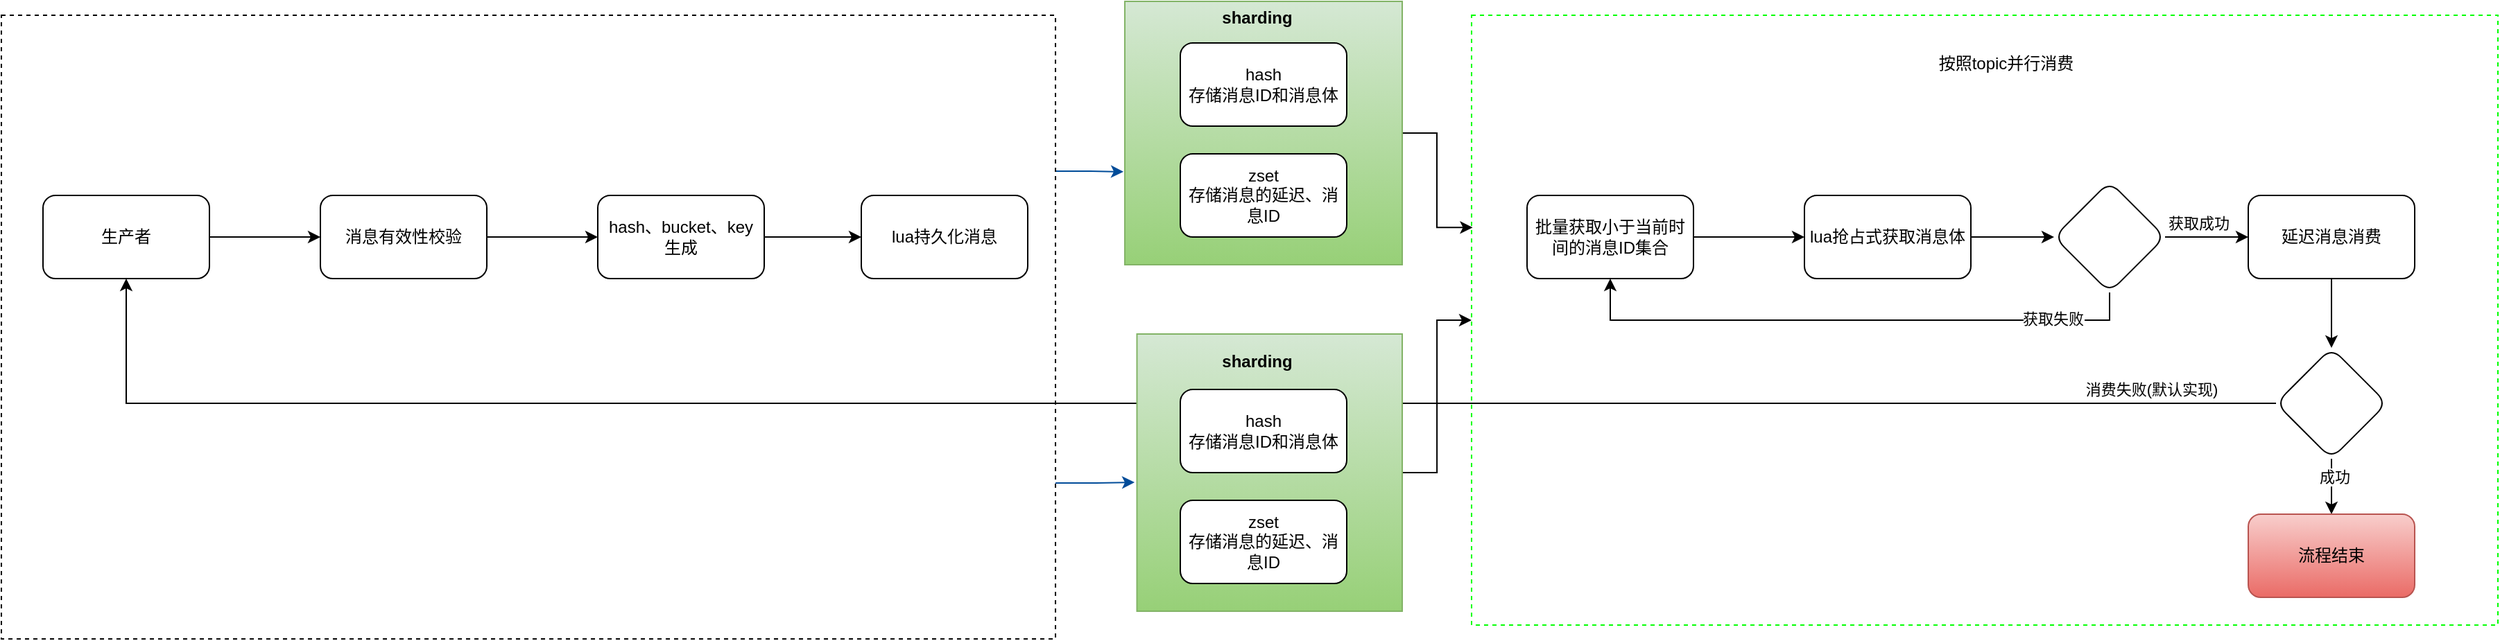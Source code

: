 <mxfile version="17.1.3" type="device"><diagram id="4K-AYWmsEQ3ZLkmjb56t" name="Page-1"><mxGraphModel dx="2253" dy="801" grid="1" gridSize="10" guides="1" tooltips="1" connect="1" arrows="1" fold="1" page="1" pageScale="1" pageWidth="827" pageHeight="1169" math="0" shadow="0"><root><mxCell id="0"/><mxCell id="1" parent="0"/><mxCell id="fNrOUniH9GlnbKHWsEhZ-59" style="edgeStyle=orthogonalEdgeStyle;rounded=0;orthogonalLoop=1;jettySize=auto;html=1;exitX=1;exitY=0.25;exitDx=0;exitDy=0;entryX=-0.005;entryY=0.647;entryDx=0;entryDy=0;entryPerimeter=0;strokeColor=#004C99;" edge="1" parent="1" source="fNrOUniH9GlnbKHWsEhZ-44" target="fNrOUniH9GlnbKHWsEhZ-9"><mxGeometry relative="1" as="geometry"/></mxCell><mxCell id="fNrOUniH9GlnbKHWsEhZ-60" style="edgeStyle=orthogonalEdgeStyle;rounded=0;orthogonalLoop=1;jettySize=auto;html=1;exitX=1;exitY=0.75;exitDx=0;exitDy=0;entryX=-0.009;entryY=0.535;entryDx=0;entryDy=0;entryPerimeter=0;strokeColor=#004C99;" edge="1" parent="1" source="fNrOUniH9GlnbKHWsEhZ-44" target="fNrOUniH9GlnbKHWsEhZ-46"><mxGeometry relative="1" as="geometry"/></mxCell><mxCell id="fNrOUniH9GlnbKHWsEhZ-44" value="" style="whiteSpace=wrap;html=1;dashed=1;" vertex="1" parent="1"><mxGeometry x="-170" y="110" width="760" height="450" as="geometry"/></mxCell><mxCell id="fNrOUniH9GlnbKHWsEhZ-41" value="" style="whiteSpace=wrap;html=1;dashed=1;strokeColor=#00FF00;" vertex="1" parent="1"><mxGeometry x="890" y="110" width="740" height="440" as="geometry"/></mxCell><mxCell id="fNrOUniH9GlnbKHWsEhZ-51" style="edgeStyle=orthogonalEdgeStyle;rounded=0;orthogonalLoop=1;jettySize=auto;html=1;exitX=1;exitY=0.5;exitDx=0;exitDy=0;entryX=0.001;entryY=0.348;entryDx=0;entryDy=0;entryPerimeter=0;" edge="1" parent="1" source="fNrOUniH9GlnbKHWsEhZ-9" target="fNrOUniH9GlnbKHWsEhZ-41"><mxGeometry relative="1" as="geometry"/></mxCell><mxCell id="fNrOUniH9GlnbKHWsEhZ-9" value="" style="whiteSpace=wrap;html=1;fillColor=#d5e8d4;gradientColor=#97d077;strokeColor=#82b366;" vertex="1" parent="1"><mxGeometry x="640" y="100" width="200" height="190" as="geometry"/></mxCell><mxCell id="fNrOUniH9GlnbKHWsEhZ-3" value="" style="edgeStyle=orthogonalEdgeStyle;rounded=0;orthogonalLoop=1;jettySize=auto;html=1;" edge="1" parent="1" source="fNrOUniH9GlnbKHWsEhZ-1" target="fNrOUniH9GlnbKHWsEhZ-2"><mxGeometry relative="1" as="geometry"/></mxCell><mxCell id="fNrOUniH9GlnbKHWsEhZ-1" value="生产者" style="rounded=1;whiteSpace=wrap;html=1;" vertex="1" parent="1"><mxGeometry x="-140" y="240" width="120" height="60" as="geometry"/></mxCell><mxCell id="fNrOUniH9GlnbKHWsEhZ-5" value="" style="edgeStyle=orthogonalEdgeStyle;rounded=0;orthogonalLoop=1;jettySize=auto;html=1;" edge="1" parent="1" source="fNrOUniH9GlnbKHWsEhZ-2" target="fNrOUniH9GlnbKHWsEhZ-4"><mxGeometry relative="1" as="geometry"/></mxCell><mxCell id="fNrOUniH9GlnbKHWsEhZ-2" value="消息有效性校验&lt;br&gt;" style="whiteSpace=wrap;html=1;rounded=1;" vertex="1" parent="1"><mxGeometry x="60" y="240" width="120" height="60" as="geometry"/></mxCell><mxCell id="fNrOUniH9GlnbKHWsEhZ-20" value="" style="edgeStyle=orthogonalEdgeStyle;rounded=0;orthogonalLoop=1;jettySize=auto;html=1;" edge="1" parent="1" source="fNrOUniH9GlnbKHWsEhZ-4" target="fNrOUniH9GlnbKHWsEhZ-19"><mxGeometry relative="1" as="geometry"/></mxCell><mxCell id="fNrOUniH9GlnbKHWsEhZ-4" value="&lt;span&gt;hash、bucket、key&lt;br&gt;生成&lt;br&gt;&lt;/span&gt;" style="whiteSpace=wrap;html=1;rounded=1;" vertex="1" parent="1"><mxGeometry x="260" y="240" width="120" height="60" as="geometry"/></mxCell><mxCell id="fNrOUniH9GlnbKHWsEhZ-6" value="hash&lt;br&gt;存储消息ID和消息体" style="whiteSpace=wrap;html=1;rounded=1;" vertex="1" parent="1"><mxGeometry x="680" y="130" width="120" height="60" as="geometry"/></mxCell><mxCell id="fNrOUniH9GlnbKHWsEhZ-8" value="zset&lt;br&gt;存储消息的延迟、消息ID" style="whiteSpace=wrap;html=1;rounded=1;" vertex="1" parent="1"><mxGeometry x="680" y="210" width="120" height="60" as="geometry"/></mxCell><mxCell id="fNrOUniH9GlnbKHWsEhZ-14" value="" style="edgeStyle=orthogonalEdgeStyle;rounded=0;orthogonalLoop=1;jettySize=auto;html=1;" edge="1" parent="1" source="fNrOUniH9GlnbKHWsEhZ-10" target="fNrOUniH9GlnbKHWsEhZ-13"><mxGeometry relative="1" as="geometry"/></mxCell><mxCell id="fNrOUniH9GlnbKHWsEhZ-10" value="&lt;span&gt;批量获取小于当前时间的消息ID集合&lt;br&gt;&lt;/span&gt;" style="whiteSpace=wrap;html=1;rounded=1;" vertex="1" parent="1"><mxGeometry x="930" y="240" width="120" height="60" as="geometry"/></mxCell><mxCell id="fNrOUniH9GlnbKHWsEhZ-28" value="" style="edgeStyle=orthogonalEdgeStyle;rounded=0;orthogonalLoop=1;jettySize=auto;html=1;" edge="1" parent="1" source="fNrOUniH9GlnbKHWsEhZ-13" target="fNrOUniH9GlnbKHWsEhZ-27"><mxGeometry relative="1" as="geometry"/></mxCell><mxCell id="fNrOUniH9GlnbKHWsEhZ-13" value="lua抢占式获取消息体" style="whiteSpace=wrap;html=1;rounded=1;" vertex="1" parent="1"><mxGeometry x="1130" y="240" width="120" height="60" as="geometry"/></mxCell><mxCell id="fNrOUniH9GlnbKHWsEhZ-19" value="lua持久化消息" style="whiteSpace=wrap;html=1;rounded=1;" vertex="1" parent="1"><mxGeometry x="450" y="240" width="120" height="60" as="geometry"/></mxCell><mxCell id="fNrOUniH9GlnbKHWsEhZ-30" value="" style="edgeStyle=orthogonalEdgeStyle;rounded=0;orthogonalLoop=1;jettySize=auto;html=1;" edge="1" parent="1" source="fNrOUniH9GlnbKHWsEhZ-27" target="fNrOUniH9GlnbKHWsEhZ-29"><mxGeometry relative="1" as="geometry"/></mxCell><mxCell id="fNrOUniH9GlnbKHWsEhZ-33" value="获取成功" style="edgeLabel;html=1;align=center;verticalAlign=middle;resizable=0;points=[];" vertex="1" connectable="0" parent="fNrOUniH9GlnbKHWsEhZ-30"><mxGeometry x="-0.2" y="-1" relative="1" as="geometry"><mxPoint y="-11" as="offset"/></mxGeometry></mxCell><mxCell id="fNrOUniH9GlnbKHWsEhZ-34" style="edgeStyle=orthogonalEdgeStyle;rounded=0;orthogonalLoop=1;jettySize=auto;html=1;exitX=0.5;exitY=1;exitDx=0;exitDy=0;entryX=0.5;entryY=1;entryDx=0;entryDy=0;" edge="1" parent="1" source="fNrOUniH9GlnbKHWsEhZ-27" target="fNrOUniH9GlnbKHWsEhZ-10"><mxGeometry relative="1" as="geometry"/></mxCell><mxCell id="fNrOUniH9GlnbKHWsEhZ-35" value="获取失败" style="edgeLabel;html=1;align=center;verticalAlign=middle;resizable=0;points=[];" vertex="1" connectable="0" parent="fNrOUniH9GlnbKHWsEhZ-34"><mxGeometry x="-0.702" y="-1" relative="1" as="geometry"><mxPoint as="offset"/></mxGeometry></mxCell><mxCell id="fNrOUniH9GlnbKHWsEhZ-27" value="" style="rhombus;whiteSpace=wrap;html=1;rounded=1;" vertex="1" parent="1"><mxGeometry x="1310" y="230" width="80" height="80" as="geometry"/></mxCell><mxCell id="fNrOUniH9GlnbKHWsEhZ-32" value="" style="edgeStyle=orthogonalEdgeStyle;rounded=0;orthogonalLoop=1;jettySize=auto;html=1;" edge="1" parent="1" source="fNrOUniH9GlnbKHWsEhZ-29" target="fNrOUniH9GlnbKHWsEhZ-31"><mxGeometry relative="1" as="geometry"/></mxCell><mxCell id="fNrOUniH9GlnbKHWsEhZ-29" value="延迟消息消费" style="whiteSpace=wrap;html=1;rounded=1;" vertex="1" parent="1"><mxGeometry x="1450" y="240" width="120" height="60" as="geometry"/></mxCell><mxCell id="fNrOUniH9GlnbKHWsEhZ-37" value="" style="edgeStyle=orthogonalEdgeStyle;rounded=0;orthogonalLoop=1;jettySize=auto;html=1;" edge="1" parent="1" source="fNrOUniH9GlnbKHWsEhZ-31" target="fNrOUniH9GlnbKHWsEhZ-36"><mxGeometry relative="1" as="geometry"/></mxCell><mxCell id="fNrOUniH9GlnbKHWsEhZ-38" value="成功" style="edgeLabel;html=1;align=center;verticalAlign=middle;resizable=0;points=[];" vertex="1" connectable="0" parent="fNrOUniH9GlnbKHWsEhZ-37"><mxGeometry x="-0.35" y="2" relative="1" as="geometry"><mxPoint as="offset"/></mxGeometry></mxCell><mxCell id="fNrOUniH9GlnbKHWsEhZ-39" style="edgeStyle=orthogonalEdgeStyle;rounded=0;orthogonalLoop=1;jettySize=auto;html=1;exitX=0;exitY=0.5;exitDx=0;exitDy=0;entryX=0.5;entryY=1;entryDx=0;entryDy=0;" edge="1" parent="1" source="fNrOUniH9GlnbKHWsEhZ-31" target="fNrOUniH9GlnbKHWsEhZ-1"><mxGeometry relative="1" as="geometry"><mxPoint x="-92" y="310" as="targetPoint"/><Array as="points"><mxPoint x="-80" y="390"/></Array></mxGeometry></mxCell><mxCell id="fNrOUniH9GlnbKHWsEhZ-40" value="消费失败(默认实现)" style="edgeLabel;html=1;align=center;verticalAlign=middle;resizable=0;points=[];" vertex="1" connectable="0" parent="fNrOUniH9GlnbKHWsEhZ-39"><mxGeometry x="-0.935" relative="1" as="geometry"><mxPoint x="-37" y="-10" as="offset"/></mxGeometry></mxCell><mxCell id="fNrOUniH9GlnbKHWsEhZ-31" value="" style="rhombus;whiteSpace=wrap;html=1;rounded=1;" vertex="1" parent="1"><mxGeometry x="1470" y="350" width="80" height="80" as="geometry"/></mxCell><mxCell id="fNrOUniH9GlnbKHWsEhZ-36" value="流程结束" style="whiteSpace=wrap;html=1;rounded=1;fillColor=#f8cecc;gradientColor=#ea6b66;strokeColor=#b85450;" vertex="1" parent="1"><mxGeometry x="1450" y="470" width="120" height="60" as="geometry"/></mxCell><mxCell id="fNrOUniH9GlnbKHWsEhZ-43" value="按照topic并行消费" style="text;html=1;align=center;verticalAlign=middle;resizable=0;points=[];autosize=1;strokeColor=none;fillColor=none;" vertex="1" parent="1"><mxGeometry x="1220" y="135" width="110" height="20" as="geometry"/></mxCell><mxCell id="fNrOUniH9GlnbKHWsEhZ-52" style="edgeStyle=orthogonalEdgeStyle;rounded=0;orthogonalLoop=1;jettySize=auto;html=1;exitX=1;exitY=0.5;exitDx=0;exitDy=0;entryX=0;entryY=0.5;entryDx=0;entryDy=0;" edge="1" parent="1" source="fNrOUniH9GlnbKHWsEhZ-46" target="fNrOUniH9GlnbKHWsEhZ-41"><mxGeometry relative="1" as="geometry"/></mxCell><mxCell id="fNrOUniH9GlnbKHWsEhZ-46" value="" style="whiteSpace=wrap;html=1;fillColor=#d5e8d4;gradientColor=#97d077;strokeColor=#82b366;" vertex="1" parent="1"><mxGeometry x="648.75" y="340" width="191.25" height="200" as="geometry"/></mxCell><mxCell id="fNrOUniH9GlnbKHWsEhZ-47" value="hash&lt;br&gt;存储消息ID和消息体" style="whiteSpace=wrap;html=1;rounded=1;" vertex="1" parent="1"><mxGeometry x="680" y="380" width="120" height="60" as="geometry"/></mxCell><mxCell id="fNrOUniH9GlnbKHWsEhZ-48" value="zset&lt;br&gt;存储消息的延迟、消息ID" style="whiteSpace=wrap;html=1;rounded=1;" vertex="1" parent="1"><mxGeometry x="680" y="460" width="120" height="60" as="geometry"/></mxCell><mxCell id="fNrOUniH9GlnbKHWsEhZ-55" value="sharding" style="text;html=1;align=center;verticalAlign=middle;resizable=0;points=[];autosize=1;strokeColor=none;fillColor=none;fontStyle=1" vertex="1" parent="1"><mxGeometry x="700" y="102" width="70" height="20" as="geometry"/></mxCell><mxCell id="fNrOUniH9GlnbKHWsEhZ-58" value="&lt;b&gt;sharding&lt;/b&gt;" style="text;html=1;align=center;verticalAlign=middle;resizable=0;points=[];autosize=1;strokeColor=none;fillColor=none;" vertex="1" parent="1"><mxGeometry x="700" y="350" width="70" height="20" as="geometry"/></mxCell></root></mxGraphModel></diagram></mxfile>